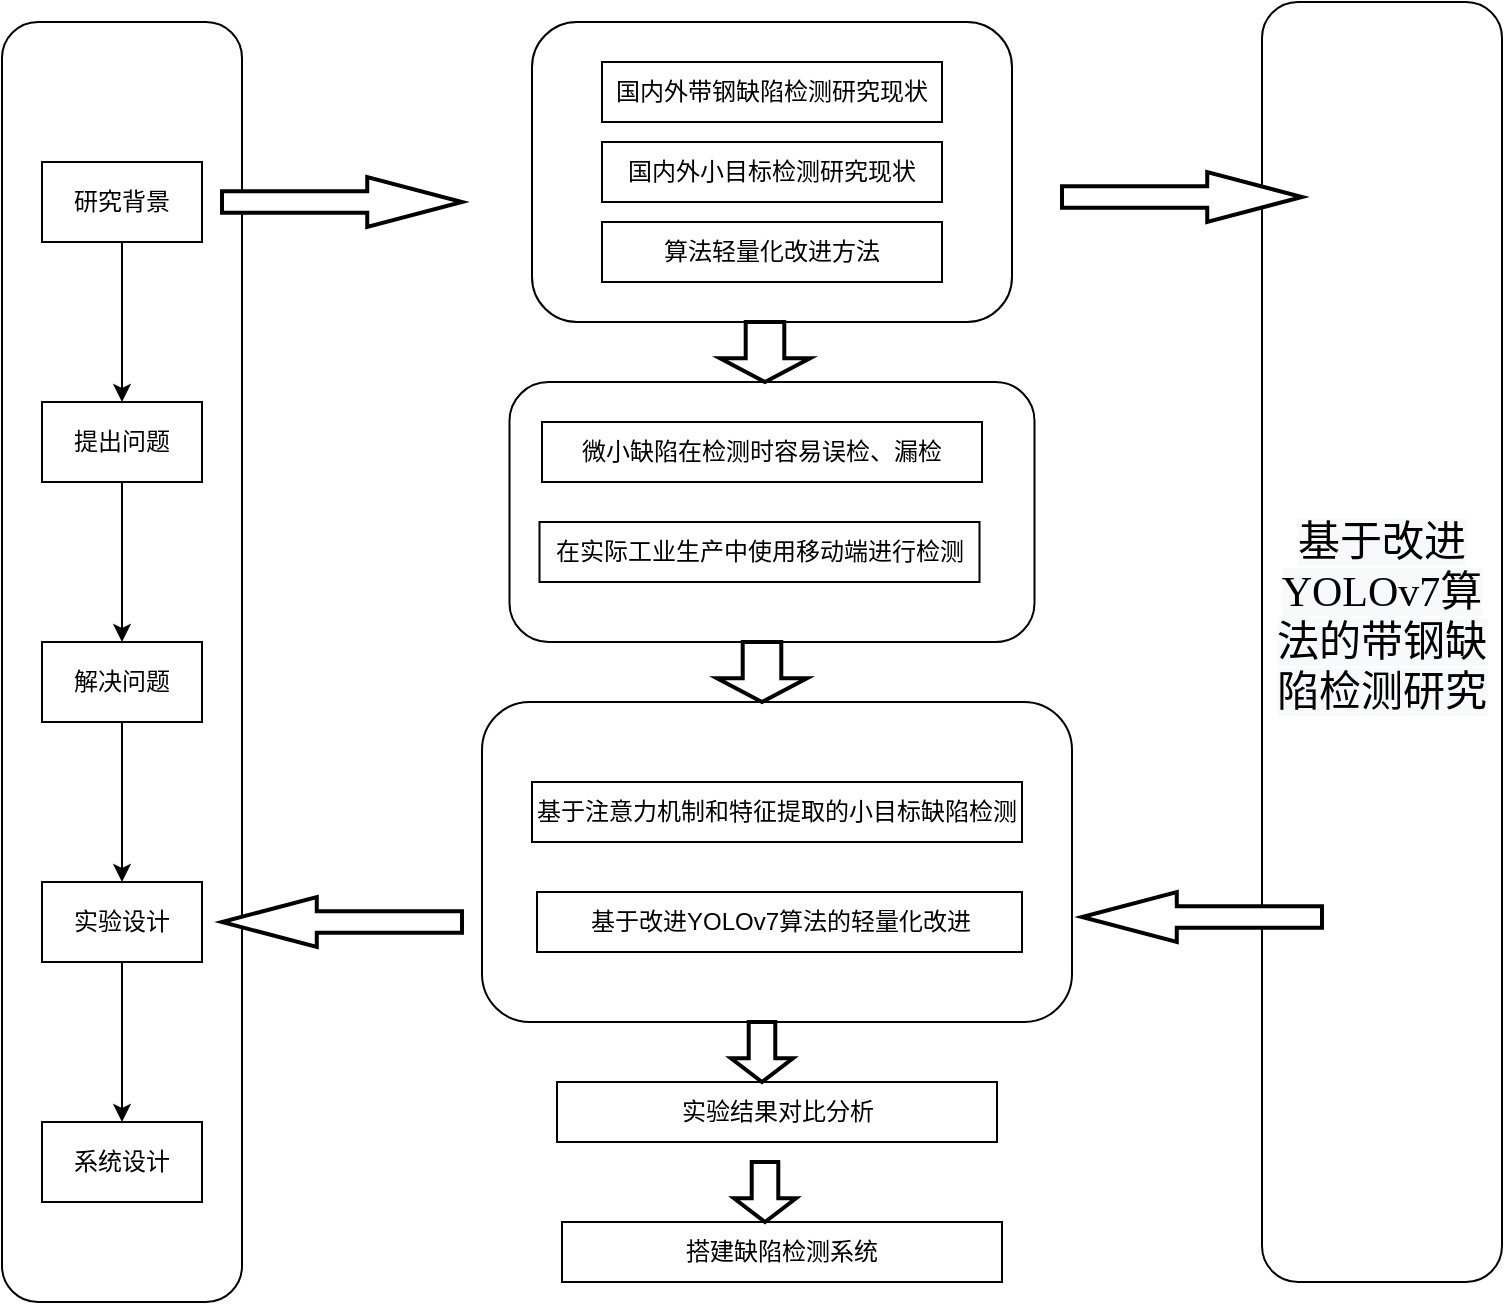 <mxfile version="20.6.2" type="github">
  <diagram id="prtHgNgQTEPvFCAcTncT" name="Page-1">
    <mxGraphModel dx="961" dy="752" grid="1" gridSize="10" guides="1" tooltips="1" connect="1" arrows="1" fold="1" page="1" pageScale="1" pageWidth="827" pageHeight="1169" math="0" shadow="0">
      <root>
        <mxCell id="0" />
        <mxCell id="1" parent="0" />
        <mxCell id="0qFGEBOAv3fDC5r-M1GS-5" value="" style="rounded=1;whiteSpace=wrap;html=1;" vertex="1" parent="1">
          <mxGeometry x="10" y="150" width="120" height="640" as="geometry" />
        </mxCell>
        <mxCell id="0qFGEBOAv3fDC5r-M1GS-10" value="" style="edgeStyle=orthogonalEdgeStyle;rounded=0;orthogonalLoop=1;jettySize=auto;html=1;" edge="1" parent="1" source="0qFGEBOAv3fDC5r-M1GS-6" target="0qFGEBOAv3fDC5r-M1GS-9">
          <mxGeometry relative="1" as="geometry" />
        </mxCell>
        <mxCell id="0qFGEBOAv3fDC5r-M1GS-6" value="研究背景" style="rounded=0;whiteSpace=wrap;html=1;" vertex="1" parent="1">
          <mxGeometry x="30" y="220" width="80" height="40" as="geometry" />
        </mxCell>
        <mxCell id="0qFGEBOAv3fDC5r-M1GS-12" value="" style="edgeStyle=orthogonalEdgeStyle;rounded=0;orthogonalLoop=1;jettySize=auto;html=1;" edge="1" parent="1" source="0qFGEBOAv3fDC5r-M1GS-9" target="0qFGEBOAv3fDC5r-M1GS-11">
          <mxGeometry relative="1" as="geometry" />
        </mxCell>
        <mxCell id="0qFGEBOAv3fDC5r-M1GS-9" value="提出问题" style="rounded=0;whiteSpace=wrap;html=1;" vertex="1" parent="1">
          <mxGeometry x="30" y="340" width="80" height="40" as="geometry" />
        </mxCell>
        <mxCell id="0qFGEBOAv3fDC5r-M1GS-14" value="" style="edgeStyle=orthogonalEdgeStyle;rounded=0;orthogonalLoop=1;jettySize=auto;html=1;" edge="1" parent="1" source="0qFGEBOAv3fDC5r-M1GS-11" target="0qFGEBOAv3fDC5r-M1GS-13">
          <mxGeometry relative="1" as="geometry" />
        </mxCell>
        <mxCell id="0qFGEBOAv3fDC5r-M1GS-11" value="解决问题" style="rounded=0;whiteSpace=wrap;html=1;" vertex="1" parent="1">
          <mxGeometry x="30" y="460" width="80" height="40" as="geometry" />
        </mxCell>
        <mxCell id="0qFGEBOAv3fDC5r-M1GS-18" value="" style="edgeStyle=orthogonalEdgeStyle;rounded=0;orthogonalLoop=1;jettySize=auto;html=1;" edge="1" parent="1" source="0qFGEBOAv3fDC5r-M1GS-13" target="0qFGEBOAv3fDC5r-M1GS-17">
          <mxGeometry relative="1" as="geometry" />
        </mxCell>
        <mxCell id="0qFGEBOAv3fDC5r-M1GS-13" value="实验设计" style="rounded=0;whiteSpace=wrap;html=1;" vertex="1" parent="1">
          <mxGeometry x="30" y="580" width="80" height="40" as="geometry" />
        </mxCell>
        <mxCell id="0qFGEBOAv3fDC5r-M1GS-17" value="系统设计" style="rounded=0;whiteSpace=wrap;html=1;" vertex="1" parent="1">
          <mxGeometry x="30" y="700" width="80" height="40" as="geometry" />
        </mxCell>
        <mxCell id="0qFGEBOAv3fDC5r-M1GS-19" value="" style="shape=mxgraph.arrows.arrow_right;html=1;verticalLabelPosition=bottom;verticalAlign=top;strokeWidth=2;strokeColor=#000000;" vertex="1" parent="1">
          <mxGeometry x="120" y="227.5" width="120" height="25" as="geometry" />
        </mxCell>
        <mxCell id="0qFGEBOAv3fDC5r-M1GS-20" value="" style="rounded=1;whiteSpace=wrap;html=1;" vertex="1" parent="1">
          <mxGeometry x="275" y="150" width="240" height="150" as="geometry" />
        </mxCell>
        <mxCell id="0qFGEBOAv3fDC5r-M1GS-21" value="国内外带钢缺陷检测研究现状" style="rounded=0;whiteSpace=wrap;html=1;" vertex="1" parent="1">
          <mxGeometry x="310" y="170" width="170" height="30" as="geometry" />
        </mxCell>
        <mxCell id="0qFGEBOAv3fDC5r-M1GS-22" value="国内外小目标检测研究现状" style="rounded=0;whiteSpace=wrap;html=1;" vertex="1" parent="1">
          <mxGeometry x="310" y="210" width="170" height="30" as="geometry" />
        </mxCell>
        <mxCell id="0qFGEBOAv3fDC5r-M1GS-23" value="算法轻量化改进方法" style="whiteSpace=wrap;html=1;rounded=0;" vertex="1" parent="1">
          <mxGeometry x="310" y="250" width="170" height="30" as="geometry" />
        </mxCell>
        <mxCell id="0qFGEBOAv3fDC5r-M1GS-25" value="&#xa;&lt;span style=&quot;color: rgb(0, 0, 0); font-size: 21px; font-style: normal; font-variant-ligatures: normal; font-variant-caps: normal; font-weight: 400; letter-spacing: normal; orphans: 2; text-align: center; text-indent: 0px; text-transform: none; widows: 2; word-spacing: 0px; -webkit-text-stroke-width: 0px; background-color: rgb(248, 249, 250); text-decoration-thickness: initial; text-decoration-style: initial; text-decoration-color: initial; float: none; display: inline !important;&quot;&gt;基于改进YOLOv7算法的带钢缺陷检测研究&lt;/span&gt;&#xa;&#xa;" style="rounded=1;whiteSpace=wrap;html=1;fontSize=21;fontFamily=Times New Roman;" vertex="1" parent="1">
          <mxGeometry x="640" y="140" width="120" height="640" as="geometry" />
        </mxCell>
        <mxCell id="0qFGEBOAv3fDC5r-M1GS-40" value="" style="rounded=1;whiteSpace=wrap;html=1;" vertex="1" parent="1">
          <mxGeometry x="250" y="490" width="295" height="160" as="geometry" />
        </mxCell>
        <mxCell id="0qFGEBOAv3fDC5r-M1GS-41" value="基于注意力机制和特征提取的小目标缺陷检测" style="rounded=0;whiteSpace=wrap;html=1;" vertex="1" parent="1">
          <mxGeometry x="275" y="530" width="245" height="30" as="geometry" />
        </mxCell>
        <mxCell id="0qFGEBOAv3fDC5r-M1GS-51" value="" style="shape=mxgraph.arrows.arrow_right;html=1;verticalLabelPosition=bottom;verticalAlign=top;strokeWidth=2;strokeColor=#000000;direction=west;" vertex="1" parent="1">
          <mxGeometry x="120" y="587.5" width="120" height="25" as="geometry" />
        </mxCell>
        <mxCell id="0qFGEBOAv3fDC5r-M1GS-54" value="实验结果对比分析" style="rounded=0;whiteSpace=wrap;html=1;" vertex="1" parent="1">
          <mxGeometry x="287.5" y="680" width="220" height="30" as="geometry" />
        </mxCell>
        <mxCell id="0qFGEBOAv3fDC5r-M1GS-55" value="基于改进YOLOv7算法的轻量化改进" style="rounded=0;whiteSpace=wrap;html=1;" vertex="1" parent="1">
          <mxGeometry x="277.5" y="585" width="242.5" height="30" as="geometry" />
        </mxCell>
        <mxCell id="0qFGEBOAv3fDC5r-M1GS-59" value="" style="rounded=1;whiteSpace=wrap;html=1;fillStyle=hatch;fontFamily=Times New Roman;fontSize=28;" vertex="1" parent="1">
          <mxGeometry x="263.75" y="330" width="262.5" height="130" as="geometry" />
        </mxCell>
        <mxCell id="0qFGEBOAv3fDC5r-M1GS-60" value="微小缺陷在检测时容易误检、漏检" style="rounded=0;whiteSpace=wrap;html=1;fillStyle=hatch;fontFamily=Times New Roman;fontSize=12;" vertex="1" parent="1">
          <mxGeometry x="280" y="350" width="220" height="30" as="geometry" />
        </mxCell>
        <mxCell id="0qFGEBOAv3fDC5r-M1GS-63" value="在实际工业生产中使用移动端进行检测" style="rounded=0;whiteSpace=wrap;html=1;fillStyle=hatch;fontFamily=Times New Roman;fontSize=12;" vertex="1" parent="1">
          <mxGeometry x="278.75" y="400" width="220" height="30" as="geometry" />
        </mxCell>
        <mxCell id="0qFGEBOAv3fDC5r-M1GS-70" value="搭建缺陷检测系统" style="rounded=0;whiteSpace=wrap;html=1;" vertex="1" parent="1">
          <mxGeometry x="290" y="750" width="220" height="30" as="geometry" />
        </mxCell>
        <mxCell id="0qFGEBOAv3fDC5r-M1GS-72" value="" style="shape=mxgraph.arrows.arrow_right;html=1;verticalLabelPosition=bottom;verticalAlign=top;strokeWidth=2;strokeColor=#000000;direction=east;" vertex="1" parent="1">
          <mxGeometry x="540" y="225" width="120" height="25" as="geometry" />
        </mxCell>
        <mxCell id="0qFGEBOAv3fDC5r-M1GS-73" value="" style="shape=mxgraph.arrows.arrow_right;html=1;verticalLabelPosition=bottom;verticalAlign=top;strokeWidth=2;strokeColor=#000000;direction=west;" vertex="1" parent="1">
          <mxGeometry x="550" y="585" width="120" height="25" as="geometry" />
        </mxCell>
        <mxCell id="0qFGEBOAv3fDC5r-M1GS-74" value="" style="shape=mxgraph.arrows.arrow_down;html=1;verticalLabelPosition=bottom;verticalAlign=top;strokeWidth=2;strokeColor=#000000;fillStyle=hatch;fontFamily=Times New Roman;fontSize=21;" vertex="1" parent="1">
          <mxGeometry x="369" y="300" width="45" height="30" as="geometry" />
        </mxCell>
        <mxCell id="0qFGEBOAv3fDC5r-M1GS-76" value="" style="shape=mxgraph.arrows.arrow_down;html=1;verticalLabelPosition=bottom;verticalAlign=top;strokeWidth=2;strokeColor=#000000;fillStyle=hatch;fontFamily=Times New Roman;fontSize=21;" vertex="1" parent="1">
          <mxGeometry x="367.5" y="460" width="45" height="30" as="geometry" />
        </mxCell>
        <mxCell id="0qFGEBOAv3fDC5r-M1GS-77" value="" style="shape=mxgraph.arrows.arrow_down;html=1;verticalLabelPosition=bottom;verticalAlign=top;strokeWidth=2;strokeColor=#000000;fillStyle=hatch;fontFamily=Times New Roman;fontSize=21;" vertex="1" parent="1">
          <mxGeometry x="374.5" y="650" width="31" height="30" as="geometry" />
        </mxCell>
        <mxCell id="0qFGEBOAv3fDC5r-M1GS-78" value="" style="shape=mxgraph.arrows.arrow_down;html=1;verticalLabelPosition=bottom;verticalAlign=top;strokeWidth=2;strokeColor=#000000;fillStyle=hatch;fontFamily=Times New Roman;fontSize=21;" vertex="1" parent="1">
          <mxGeometry x="376" y="720" width="31" height="30" as="geometry" />
        </mxCell>
      </root>
    </mxGraphModel>
  </diagram>
</mxfile>
